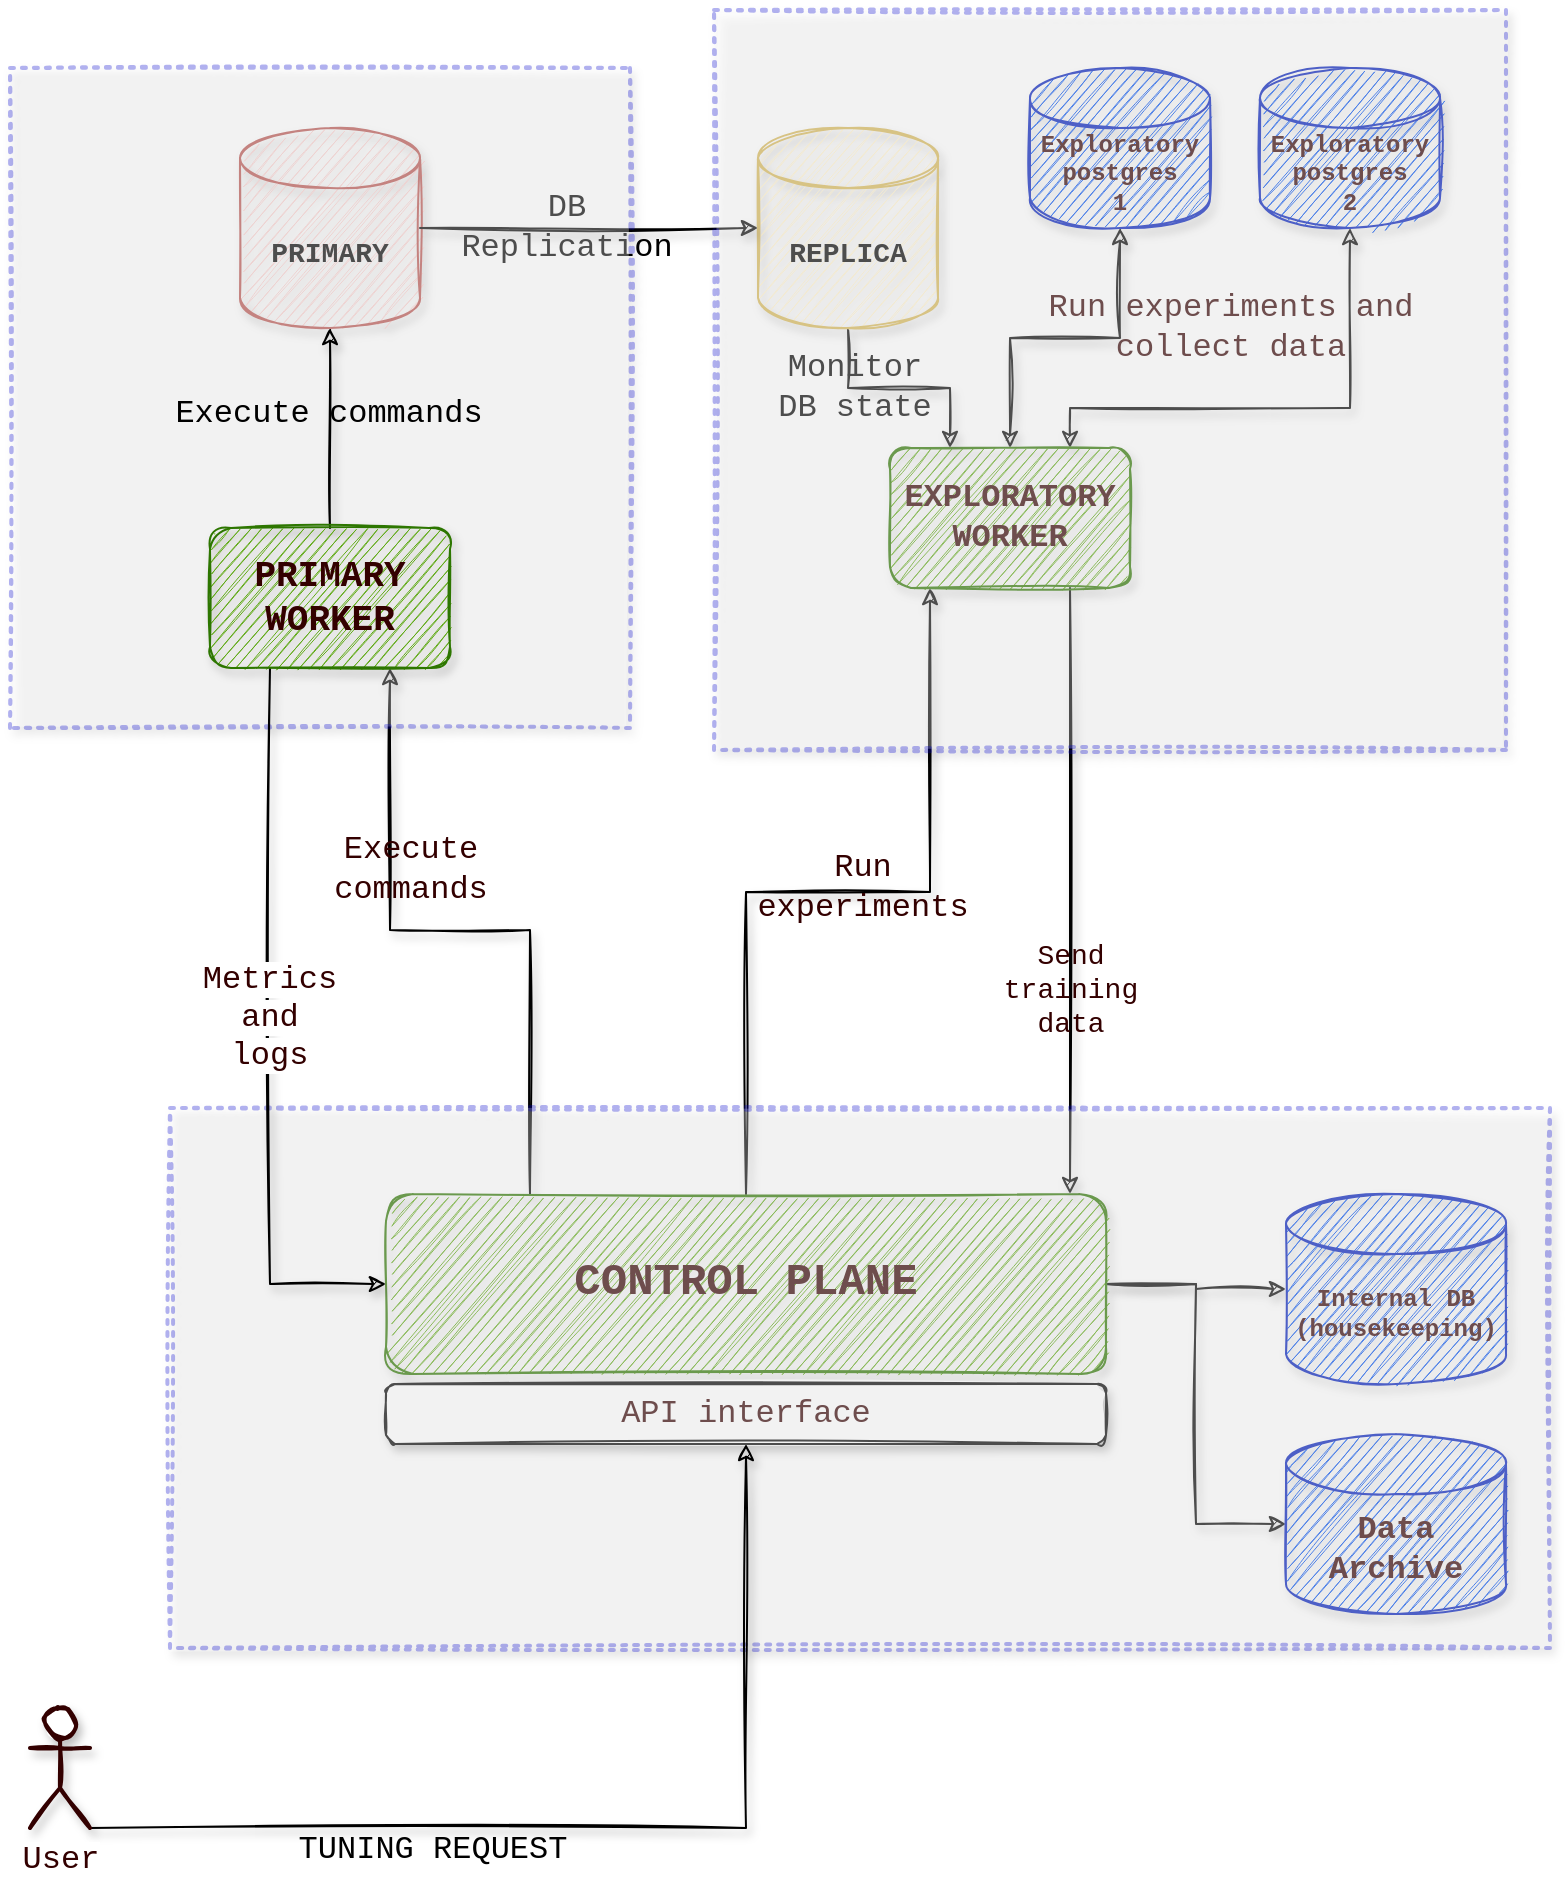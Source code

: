 <mxfile version="16.6.5" type="device"><diagram id="6F_ePLGLCFfYfEH5Cpc8" name="Page-1"><mxGraphModel dx="2377" dy="1130" grid="1" gridSize="10" guides="1" tooltips="1" connect="1" arrows="1" fold="1" page="1" pageScale="1" pageWidth="827" pageHeight="1169" math="0" shadow="0"><root><mxCell id="0"/><mxCell id="1" parent="0"/><mxCell id="3ALou-W8lLX-T_dzouSf-34" value="&lt;font style=&quot;font-size: 14px&quot;&gt;PRIMARY&lt;/font&gt;" style="shape=cylinder3;whiteSpace=wrap;html=1;boundedLbl=1;backgroundOutline=1;size=15;shadow=1;sketch=1;fontFamily=Courier New;fontStyle=1;fillColor=#f8cecc;strokeColor=#b85450;" vertex="1" parent="1"><mxGeometry x="155" y="110" width="90" height="100" as="geometry"/></mxCell><mxCell id="3ALou-W8lLX-T_dzouSf-35" style="edgeStyle=orthogonalEdgeStyle;rounded=0;orthogonalLoop=1;jettySize=auto;html=1;fontFamily=Courier New;fontSize=16;fontColor=#330000;sketch=1;shadow=1;entryX=0.75;entryY=1;entryDx=0;entryDy=0;" edge="1" parent="1" source="3ALou-W8lLX-T_dzouSf-41" target="3ALou-W8lLX-T_dzouSf-63"><mxGeometry relative="1" as="geometry"><mxPoint x="110" y="360" as="targetPoint"/><Array as="points"><mxPoint x="300" y="511"/><mxPoint x="230" y="511"/></Array></mxGeometry></mxCell><mxCell id="3ALou-W8lLX-T_dzouSf-36" value="Execute &lt;br&gt;commands" style="edgeLabel;html=1;align=center;verticalAlign=middle;resizable=0;points=[];fontSize=16;fontFamily=Courier New;fontColor=#330000;labelBackgroundColor=none;" vertex="1" connectable="0" parent="3ALou-W8lLX-T_dzouSf-35"><mxGeometry x="-0.263" y="1" relative="1" as="geometry"><mxPoint x="-59" y="-40" as="offset"/></mxGeometry></mxCell><mxCell id="3ALou-W8lLX-T_dzouSf-37" style="edgeStyle=orthogonalEdgeStyle;rounded=0;sketch=1;orthogonalLoop=1;jettySize=auto;html=1;shadow=1;fontFamily=Courier New;fontSize=16;fontColor=#330000;" edge="1" parent="1" source="3ALou-W8lLX-T_dzouSf-41" target="3ALou-W8lLX-T_dzouSf-48"><mxGeometry relative="1" as="geometry"><mxPoint x="534" y="340" as="targetPoint"/><Array as="points"><mxPoint x="408" y="492"/><mxPoint x="500" y="492"/></Array></mxGeometry></mxCell><mxCell id="3ALou-W8lLX-T_dzouSf-38" value="Run &lt;br&gt;experiments" style="edgeLabel;html=1;align=center;verticalAlign=middle;resizable=0;points=[];fontSize=16;fontFamily=Courier New;fontColor=#330000;labelBackgroundColor=none;" vertex="1" connectable="0" parent="3ALou-W8lLX-T_dzouSf-37"><mxGeometry x="-0.141" y="-1" relative="1" as="geometry"><mxPoint x="39" y="-3" as="offset"/></mxGeometry></mxCell><mxCell id="3ALou-W8lLX-T_dzouSf-39" style="edgeStyle=orthogonalEdgeStyle;rounded=0;sketch=1;orthogonalLoop=1;jettySize=auto;html=1;entryX=0;entryY=0.5;entryDx=0;entryDy=0;entryPerimeter=0;shadow=1;fontFamily=Courier New;fontSize=16;fontColor=#330000;" edge="1" parent="1" source="3ALou-W8lLX-T_dzouSf-41" target="3ALou-W8lLX-T_dzouSf-42"><mxGeometry relative="1" as="geometry"/></mxCell><mxCell id="3ALou-W8lLX-T_dzouSf-40" style="edgeStyle=orthogonalEdgeStyle;rounded=0;sketch=1;orthogonalLoop=1;jettySize=auto;html=1;entryX=0;entryY=0.5;entryDx=0;entryDy=0;entryPerimeter=0;shadow=1;fontFamily=Courier New;fontSize=16;fontColor=#330000;" edge="1" parent="1" source="3ALou-W8lLX-T_dzouSf-41" target="3ALou-W8lLX-T_dzouSf-56"><mxGeometry relative="1" as="geometry"/></mxCell><mxCell id="3ALou-W8lLX-T_dzouSf-41" value="&lt;font style=&quot;font-size: 22px&quot;&gt;CONTROL PLANE&lt;/font&gt;" style="rounded=1;whiteSpace=wrap;html=1;shadow=1;sketch=1;fontFamily=Courier New;fillColor=#60a917;strokeColor=#2D7600;fontStyle=1;fontColor=#330000;" vertex="1" parent="1"><mxGeometry x="228" y="643" width="360" height="90" as="geometry"/></mxCell><mxCell id="3ALou-W8lLX-T_dzouSf-42" value="Internal DB (housekeeping)" style="shape=cylinder3;whiteSpace=wrap;html=1;boundedLbl=1;backgroundOutline=1;size=15;shadow=1;sketch=1;fontFamily=Courier New;fontStyle=1;fillColor=#0050ef;strokeColor=#001DBC;fontColor=#330000;" vertex="1" parent="1"><mxGeometry x="678" y="643" width="110" height="95" as="geometry"/></mxCell><mxCell id="3ALou-W8lLX-T_dzouSf-43" style="edgeStyle=orthogonalEdgeStyle;rounded=0;sketch=1;orthogonalLoop=1;jettySize=auto;html=1;shadow=1;fontFamily=Courier New;fontSize=14;fontColor=#330000;" edge="1" parent="1" source="3ALou-W8lLX-T_dzouSf-48"><mxGeometry relative="1" as="geometry"><mxPoint x="570" y="643" as="targetPoint"/><Array as="points"><mxPoint x="570" y="643"/></Array></mxGeometry></mxCell><mxCell id="3ALou-W8lLX-T_dzouSf-44" value="Send&lt;br&gt;training&lt;br&gt;data" style="edgeLabel;html=1;align=center;verticalAlign=middle;resizable=0;points=[];fontSize=14;fontFamily=Courier New;fontColor=#330000;labelBackgroundColor=none;" vertex="1" connectable="0" parent="3ALou-W8lLX-T_dzouSf-43"><mxGeometry x="0.534" y="-3" relative="1" as="geometry"><mxPoint x="3" y="-32" as="offset"/></mxGeometry></mxCell><mxCell id="3ALou-W8lLX-T_dzouSf-45" style="edgeStyle=orthogonalEdgeStyle;rounded=0;sketch=1;orthogonalLoop=1;jettySize=auto;html=1;entryX=0.5;entryY=1;entryDx=0;entryDy=0;entryPerimeter=0;shadow=1;fontFamily=Courier New;fontSize=14;fontColor=#330000;startArrow=classic;startFill=1;" edge="1" parent="1" source="3ALou-W8lLX-T_dzouSf-48" target="3ALou-W8lLX-T_dzouSf-52"><mxGeometry relative="1" as="geometry"/></mxCell><mxCell id="3ALou-W8lLX-T_dzouSf-46" style="edgeStyle=orthogonalEdgeStyle;rounded=0;sketch=1;orthogonalLoop=1;jettySize=auto;html=1;entryX=0.5;entryY=1;entryDx=0;entryDy=0;entryPerimeter=0;shadow=1;fontFamily=Courier New;fontSize=14;fontColor=#330000;startArrow=classic;startFill=1;" edge="1" parent="1" source="3ALou-W8lLX-T_dzouSf-48" target="3ALou-W8lLX-T_dzouSf-51"><mxGeometry relative="1" as="geometry"><mxPoint x="710" y="250" as="sourcePoint"/><Array as="points"><mxPoint x="570" y="250"/><mxPoint x="710" y="250"/></Array></mxGeometry></mxCell><mxCell id="3ALou-W8lLX-T_dzouSf-48" value="&lt;font style=&quot;font-size: 16px&quot;&gt;EXPLORATORY&lt;br&gt;WORKER&lt;/font&gt;" style="rounded=1;whiteSpace=wrap;html=1;shadow=1;sketch=1;fontFamily=Courier New;fontStyle=1;fillColor=#60a917;strokeColor=#2D7600;fontColor=#330000;" vertex="1" parent="1"><mxGeometry x="480" y="270" width="120" height="70" as="geometry"/></mxCell><mxCell id="3ALou-W8lLX-T_dzouSf-49" style="edgeStyle=orthogonalEdgeStyle;rounded=0;sketch=1;orthogonalLoop=1;jettySize=auto;html=1;entryX=0.25;entryY=0;entryDx=0;entryDy=0;shadow=1;fontFamily=Courier New;fontSize=16;fontColor=#330000;" edge="1" parent="1" source="3ALou-W8lLX-T_dzouSf-50" target="3ALou-W8lLX-T_dzouSf-48"><mxGeometry relative="1" as="geometry"><Array as="points"><mxPoint x="459" y="240"/><mxPoint x="510" y="240"/></Array></mxGeometry></mxCell><mxCell id="3ALou-W8lLX-T_dzouSf-144" value="Monitor&lt;br&gt;DB state" style="edgeLabel;html=1;align=center;verticalAlign=middle;resizable=0;points=[];fontSize=16;fontFamily=Courier New;labelBackgroundColor=none;" vertex="1" connectable="0" parent="3ALou-W8lLX-T_dzouSf-49"><mxGeometry x="-0.416" relative="1" as="geometry"><mxPoint as="offset"/></mxGeometry></mxCell><mxCell id="3ALou-W8lLX-T_dzouSf-50" value="&lt;font style=&quot;font-size: 14px&quot;&gt;REPLICA&lt;/font&gt;" style="shape=cylinder3;whiteSpace=wrap;html=1;boundedLbl=1;backgroundOutline=1;size=15;shadow=1;sketch=1;fontFamily=Courier New;fontStyle=1;fillColor=#fff2cc;strokeColor=#d6b656;" vertex="1" parent="1"><mxGeometry x="414" y="110" width="90" height="100" as="geometry"/></mxCell><mxCell id="3ALou-W8lLX-T_dzouSf-51" value="Exploratory postgres&lt;br&gt;2" style="shape=cylinder3;whiteSpace=wrap;html=1;boundedLbl=1;backgroundOutline=1;size=15;shadow=1;sketch=1;fontFamily=Courier New;fontStyle=1;fillColor=#0050ef;fontColor=#330000;strokeColor=#001DBC;" vertex="1" parent="1"><mxGeometry x="665" y="80" width="90" height="80" as="geometry"/></mxCell><mxCell id="3ALou-W8lLX-T_dzouSf-52" value="Exploratory postgres&lt;br&gt;1" style="shape=cylinder3;whiteSpace=wrap;html=1;boundedLbl=1;backgroundOutline=1;size=15;shadow=1;sketch=1;fontFamily=Courier New;fontStyle=1;fillColor=#0050ef;fontColor=#330000;strokeColor=#001DBC;" vertex="1" parent="1"><mxGeometry x="550" y="80" width="90" height="80" as="geometry"/></mxCell><mxCell id="3ALou-W8lLX-T_dzouSf-53" value="" style="endArrow=classic;html=1;rounded=0;fontFamily=Courier New;fontSize=16;fontColor=#330000;entryX=0;entryY=0.5;entryDx=0;entryDy=0;entryPerimeter=0;sketch=1;shadow=1;" edge="1" parent="1" source="3ALou-W8lLX-T_dzouSf-34" target="3ALou-W8lLX-T_dzouSf-50"><mxGeometry width="50" height="50" relative="1" as="geometry"><mxPoint x="420" y="300" as="sourcePoint"/><mxPoint x="470" y="250" as="targetPoint"/></mxGeometry></mxCell><mxCell id="3ALou-W8lLX-T_dzouSf-142" value="DB &lt;br&gt;Replication" style="edgeLabel;html=1;align=center;verticalAlign=middle;resizable=0;points=[];fontSize=16;fontFamily=Courier New;labelBackgroundColor=none;" vertex="1" connectable="0" parent="3ALou-W8lLX-T_dzouSf-53"><mxGeometry x="-0.142" relative="1" as="geometry"><mxPoint as="offset"/></mxGeometry></mxCell><mxCell id="3ALou-W8lLX-T_dzouSf-55" value="API interface" style="rounded=1;whiteSpace=wrap;html=1;shadow=1;sketch=1;fontFamily=Courier New;fontSize=16;fontColor=#330000;" vertex="1" parent="1"><mxGeometry x="228" y="738" width="360" height="30" as="geometry"/></mxCell><mxCell id="3ALou-W8lLX-T_dzouSf-56" value="&lt;b&gt;Data&lt;br&gt;Archive&lt;/b&gt;" style="shape=cylinder3;whiteSpace=wrap;html=1;boundedLbl=1;backgroundOutline=1;size=15;shadow=1;sketch=1;fontFamily=Courier New;fontSize=16;fontColor=#330000;fillColor=#0050ef;strokeColor=#001DBC;" vertex="1" parent="1"><mxGeometry x="678" y="763" width="110" height="90" as="geometry"/></mxCell><mxCell id="3ALou-W8lLX-T_dzouSf-57" value="" style="rounded=0;whiteSpace=wrap;html=1;shadow=1;glass=0;dashed=1;dashPattern=1 2;labelBackgroundColor=default;labelBorderColor=none;sketch=1;fillStyle=auto;fontFamily=Courier New;fontSize=16;fontColor=#330000;strokeColor=#0000CC;strokeWidth=2;fillColor=default;opacity=30;" vertex="1" parent="1"><mxGeometry x="120" y="600" width="690" height="270" as="geometry"/></mxCell><mxCell id="3ALou-W8lLX-T_dzouSf-59" style="edgeStyle=orthogonalEdgeStyle;rounded=0;sketch=1;orthogonalLoop=1;jettySize=auto;html=1;entryX=0.5;entryY=1;entryDx=0;entryDy=0;shadow=1;fontFamily=Courier New;fontSize=16;fontColor=#330000;" edge="1" parent="1" source="3ALou-W8lLX-T_dzouSf-60" target="3ALou-W8lLX-T_dzouSf-55"><mxGeometry relative="1" as="geometry"><Array as="points"><mxPoint x="65" y="960"/><mxPoint x="408" y="960"/></Array></mxGeometry></mxCell><mxCell id="3ALou-W8lLX-T_dzouSf-82" value="&lt;font style=&quot;font-size: 16px&quot; face=&quot;Courier New&quot;&gt;TUNING REQUEST&lt;/font&gt;" style="edgeLabel;html=1;align=center;verticalAlign=middle;resizable=0;points=[];fontSize=22;labelBackgroundColor=none;" vertex="1" connectable="0" parent="3ALou-W8lLX-T_dzouSf-59"><mxGeometry x="-0.186" y="-5" relative="1" as="geometry"><mxPoint x="-41" y="3" as="offset"/></mxGeometry></mxCell><mxCell id="3ALou-W8lLX-T_dzouSf-60" value="User" style="shape=umlActor;verticalLabelPosition=bottom;verticalAlign=top;html=1;outlineConnect=0;shadow=1;glass=0;labelBackgroundColor=default;labelBorderColor=none;sketch=1;fillStyle=auto;fontFamily=Courier New;fontSize=16;fontColor=#330000;strokeColor=#330000;strokeWidth=2;fillColor=default;" vertex="1" parent="1"><mxGeometry x="50" y="900" width="30" height="60" as="geometry"/></mxCell><mxCell id="3ALou-W8lLX-T_dzouSf-61" value="" style="rounded=0;whiteSpace=wrap;html=1;shadow=1;glass=0;dashed=1;dashPattern=1 2;labelBackgroundColor=default;labelBorderColor=none;sketch=1;fillStyle=auto;fontFamily=Courier New;fontSize=16;fontColor=#330000;strokeColor=#0000CC;strokeWidth=2;fillColor=default;opacity=30;" vertex="1" parent="1"><mxGeometry x="40" y="80" width="310" height="330" as="geometry"/></mxCell><mxCell id="3ALou-W8lLX-T_dzouSf-62" value="&lt;span style=&quot;font-size: 16px;&quot;&gt;Run&amp;nbsp;&lt;/span&gt;&lt;span style=&quot;font-size: 16px;&quot;&gt;experiments and&lt;br&gt;&lt;/span&gt;&lt;span style=&quot;font-size: 16px;&quot;&gt;collect&amp;nbsp;&lt;/span&gt;&lt;span style=&quot;font-size: 16px;&quot;&gt;data&lt;/span&gt;" style="text;html=1;align=center;verticalAlign=middle;resizable=0;points=[];autosize=1;strokeColor=none;fillColor=none;fontSize=14;fontFamily=Courier New;fontColor=#330000;labelBackgroundColor=none;" vertex="1" parent="1"><mxGeometry x="550" y="190" width="200" height="40" as="geometry"/></mxCell><mxCell id="3ALou-W8lLX-T_dzouSf-64" style="edgeStyle=orthogonalEdgeStyle;rounded=0;orthogonalLoop=1;jettySize=auto;html=1;entryX=0.5;entryY=1;entryDx=0;entryDy=0;entryPerimeter=0;sketch=1;shadow=1;" edge="1" parent="1" source="3ALou-W8lLX-T_dzouSf-63" target="3ALou-W8lLX-T_dzouSf-34"><mxGeometry relative="1" as="geometry"/></mxCell><mxCell id="3ALou-W8lLX-T_dzouSf-143" value="Execute commands" style="edgeLabel;html=1;align=center;verticalAlign=middle;resizable=0;points=[];fontSize=16;fontFamily=Courier New;labelBackgroundColor=none;" vertex="1" connectable="0" parent="3ALou-W8lLX-T_dzouSf-64"><mxGeometry x="0.146" y="1" relative="1" as="geometry"><mxPoint as="offset"/></mxGeometry></mxCell><mxCell id="3ALou-W8lLX-T_dzouSf-78" style="edgeStyle=orthogonalEdgeStyle;rounded=0;sketch=1;orthogonalLoop=1;jettySize=auto;html=1;exitX=0.25;exitY=1;exitDx=0;exitDy=0;entryX=0;entryY=0.5;entryDx=0;entryDy=0;shadow=1;" edge="1" parent="1" source="3ALou-W8lLX-T_dzouSf-63" target="3ALou-W8lLX-T_dzouSf-41"><mxGeometry relative="1" as="geometry"/></mxCell><mxCell id="3ALou-W8lLX-T_dzouSf-63" value="&lt;font style=&quot;font-size: 18px&quot;&gt;PRIMARY&lt;br&gt;WORKER&lt;/font&gt;" style="rounded=1;whiteSpace=wrap;html=1;shadow=1;sketch=1;fontFamily=Courier New;fontStyle=1;fillColor=#60a917;strokeColor=#2D7600;fontColor=#330000;" vertex="1" parent="1"><mxGeometry x="140" y="310" width="120" height="70" as="geometry"/></mxCell><mxCell id="3ALou-W8lLX-T_dzouSf-72" value="&lt;span style=&quot;color: rgb(51 , 0 , 0) ; font-family: &amp;#34;courier new&amp;#34; ; font-size: 16px ; font-style: normal ; font-weight: 400 ; letter-spacing: normal ; text-indent: 0px ; text-transform: none ; word-spacing: 0px ; background-color: rgb(255 , 255 , 255) ; display: inline ; float: none&quot;&gt;Metrics&lt;/span&gt;&lt;br style=&quot;color: rgb(51 , 0 , 0) ; font-family: &amp;#34;courier new&amp;#34; ; font-size: 16px ; font-style: normal ; font-weight: 400 ; letter-spacing: normal ; text-indent: 0px ; text-transform: none ; word-spacing: 0px&quot;&gt;&lt;span style=&quot;color: rgb(51 , 0 , 0) ; font-family: &amp;#34;courier new&amp;#34; ; font-size: 16px ; font-style: normal ; font-weight: 400 ; letter-spacing: normal ; text-indent: 0px ; text-transform: none ; word-spacing: 0px ; background-color: rgb(255 , 255 , 255) ; display: inline ; float: none&quot;&gt;and&lt;br&gt;logs&lt;/span&gt;" style="text;whiteSpace=wrap;html=1;align=center;" vertex="1" parent="1"><mxGeometry x="130" y="520" width="80" height="40" as="geometry"/></mxCell><mxCell id="3ALou-W8lLX-T_dzouSf-58" value="" style="rounded=0;whiteSpace=wrap;html=1;shadow=1;glass=0;dashed=1;dashPattern=1 2;labelBackgroundColor=default;labelBorderColor=none;sketch=1;fillStyle=auto;fontFamily=Courier New;fontSize=16;fontColor=#330000;strokeColor=#0000CC;strokeWidth=2;fillColor=default;opacity=30;" vertex="1" parent="1"><mxGeometry x="392" y="51" width="396" height="370" as="geometry"/></mxCell></root></mxGraphModel></diagram></mxfile>